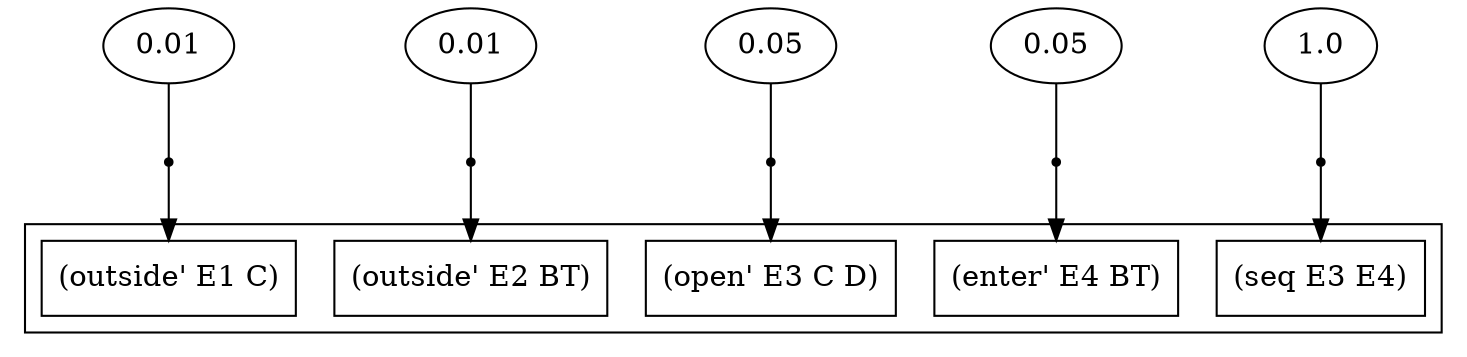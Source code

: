 digraph proof {
 graph [rankdir="TB"]
  e0 [label="0.01"];
  e1 [label="0.01"];
  e2 [label="0.05"];
  e3 [label="0.05"];
  e4 [label="1.0"];
  r0 [shape=point];
  r0 -> o0
  e0 -> r0 [arrowhead=none]
  r1 [shape=point];
  r1 -> o1
  e1 -> r1 [arrowhead=none]
  r2 [shape=point];
  r2 -> o2
  e2 -> r2 [arrowhead=none]
  r3 [shape=point];
  r3 -> o3
  e3 -> r3 [arrowhead=none]
  r4 [shape=point];
  r4 -> o4
  e4 -> r4 [arrowhead=none]
 subgraph cluster {  o0 [shape=box label="(outside' E1 C)"];
  o1 [shape=box label="(outside' E2 BT)"];
  o2 [shape=box label="(open' E3 C D)"];
  o3 [shape=box label="(enter' E4 BT)"];
  o4 [shape=box label="(seq E3 E4)"];
 }
}

